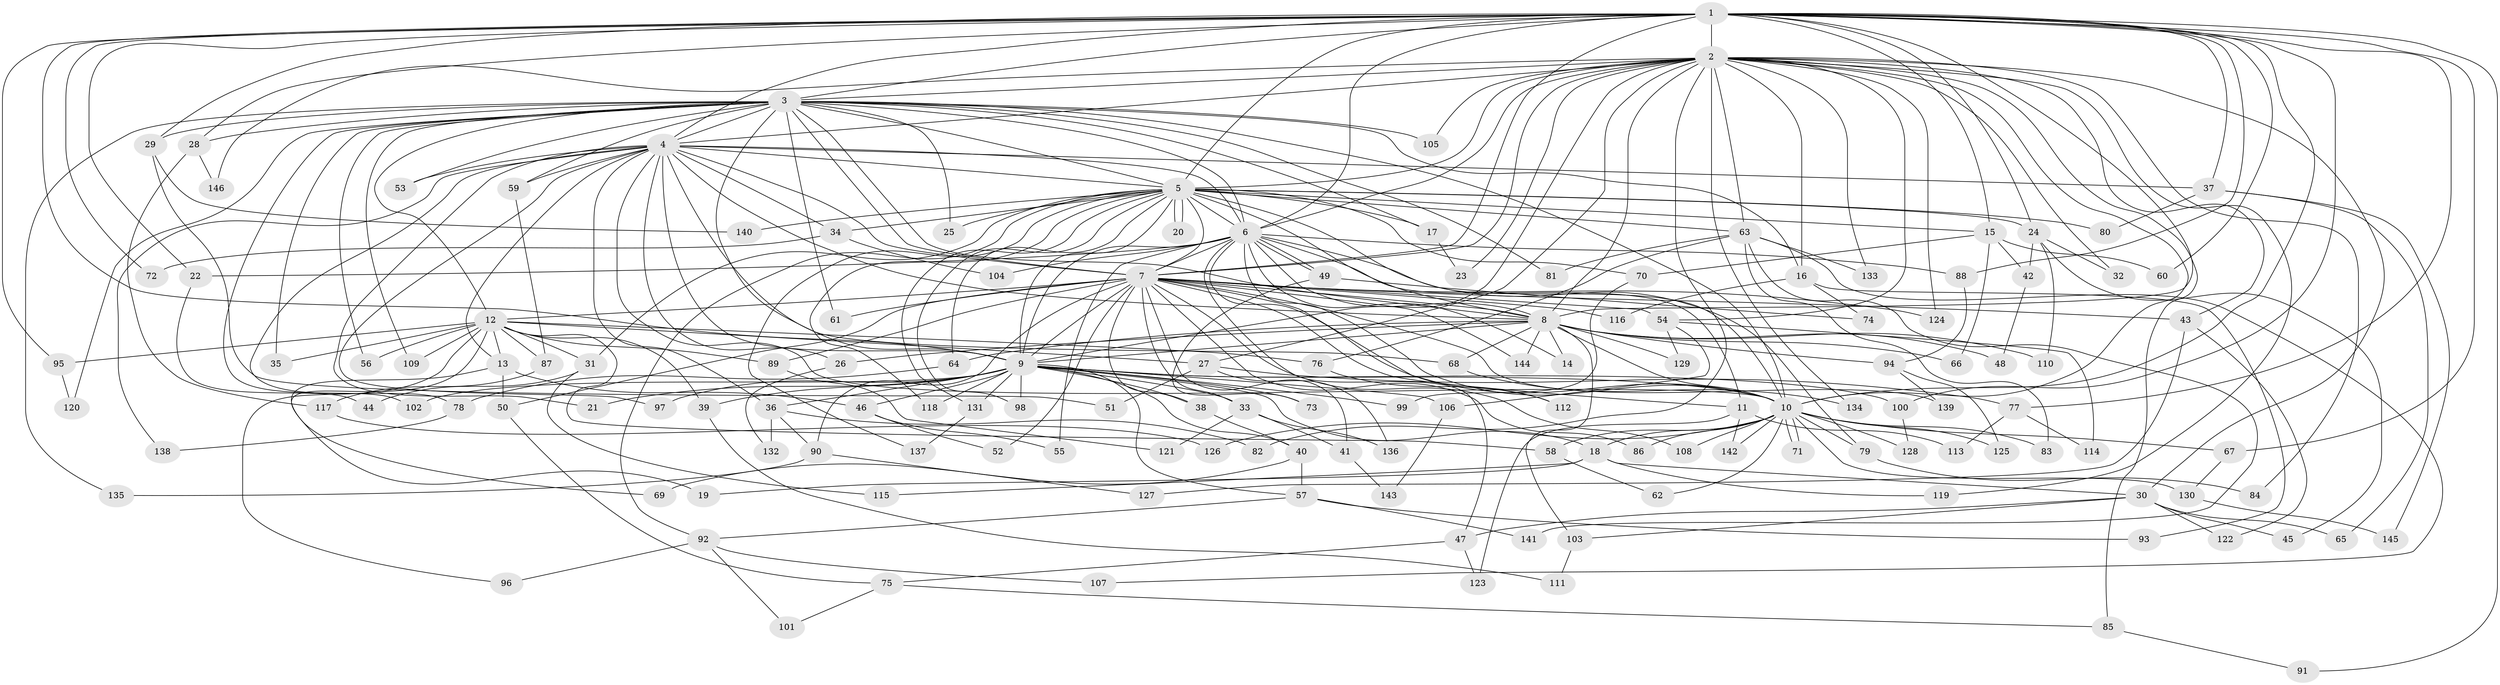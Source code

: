 // Generated by graph-tools (version 1.1) at 2025/11/02/27/25 16:11:01]
// undirected, 146 vertices, 317 edges
graph export_dot {
graph [start="1"]
  node [color=gray90,style=filled];
  1;
  2;
  3;
  4;
  5;
  6;
  7;
  8;
  9;
  10;
  11;
  12;
  13;
  14;
  15;
  16;
  17;
  18;
  19;
  20;
  21;
  22;
  23;
  24;
  25;
  26;
  27;
  28;
  29;
  30;
  31;
  32;
  33;
  34;
  35;
  36;
  37;
  38;
  39;
  40;
  41;
  42;
  43;
  44;
  45;
  46;
  47;
  48;
  49;
  50;
  51;
  52;
  53;
  54;
  55;
  56;
  57;
  58;
  59;
  60;
  61;
  62;
  63;
  64;
  65;
  66;
  67;
  68;
  69;
  70;
  71;
  72;
  73;
  74;
  75;
  76;
  77;
  78;
  79;
  80;
  81;
  82;
  83;
  84;
  85;
  86;
  87;
  88;
  89;
  90;
  91;
  92;
  93;
  94;
  95;
  96;
  97;
  98;
  99;
  100;
  101;
  102;
  103;
  104;
  105;
  106;
  107;
  108;
  109;
  110;
  111;
  112;
  113;
  114;
  115;
  116;
  117;
  118;
  119;
  120;
  121;
  122;
  123;
  124;
  125;
  126;
  127;
  128;
  129;
  130;
  131;
  132;
  133;
  134;
  135;
  136;
  137;
  138;
  139;
  140;
  141;
  142;
  143;
  144;
  145;
  146;
  1 -- 2;
  1 -- 3;
  1 -- 4;
  1 -- 5;
  1 -- 6;
  1 -- 7;
  1 -- 8;
  1 -- 9;
  1 -- 10;
  1 -- 15;
  1 -- 22;
  1 -- 24;
  1 -- 28;
  1 -- 29;
  1 -- 37;
  1 -- 60;
  1 -- 67;
  1 -- 72;
  1 -- 77;
  1 -- 88;
  1 -- 91;
  1 -- 95;
  1 -- 100;
  2 -- 3;
  2 -- 4;
  2 -- 5;
  2 -- 6;
  2 -- 7;
  2 -- 8;
  2 -- 9;
  2 -- 10;
  2 -- 16;
  2 -- 23;
  2 -- 27;
  2 -- 30;
  2 -- 32;
  2 -- 43;
  2 -- 54;
  2 -- 63;
  2 -- 82;
  2 -- 84;
  2 -- 85;
  2 -- 105;
  2 -- 119;
  2 -- 124;
  2 -- 133;
  2 -- 134;
  2 -- 146;
  3 -- 4;
  3 -- 5;
  3 -- 6;
  3 -- 7;
  3 -- 8;
  3 -- 9;
  3 -- 10;
  3 -- 12;
  3 -- 16;
  3 -- 17;
  3 -- 25;
  3 -- 28;
  3 -- 29;
  3 -- 35;
  3 -- 53;
  3 -- 56;
  3 -- 59;
  3 -- 61;
  3 -- 81;
  3 -- 102;
  3 -- 105;
  3 -- 109;
  3 -- 120;
  3 -- 135;
  4 -- 5;
  4 -- 6;
  4 -- 7;
  4 -- 8;
  4 -- 9;
  4 -- 10;
  4 -- 13;
  4 -- 21;
  4 -- 26;
  4 -- 34;
  4 -- 36;
  4 -- 37;
  4 -- 53;
  4 -- 59;
  4 -- 68;
  4 -- 78;
  4 -- 97;
  4 -- 138;
  5 -- 6;
  5 -- 7;
  5 -- 8;
  5 -- 9;
  5 -- 10;
  5 -- 15;
  5 -- 17;
  5 -- 20;
  5 -- 20;
  5 -- 24;
  5 -- 25;
  5 -- 31;
  5 -- 34;
  5 -- 63;
  5 -- 64;
  5 -- 70;
  5 -- 80;
  5 -- 92;
  5 -- 98;
  5 -- 118;
  5 -- 131;
  5 -- 137;
  5 -- 140;
  6 -- 7;
  6 -- 8;
  6 -- 9;
  6 -- 10;
  6 -- 11;
  6 -- 14;
  6 -- 22;
  6 -- 47;
  6 -- 49;
  6 -- 49;
  6 -- 55;
  6 -- 79;
  6 -- 88;
  6 -- 104;
  6 -- 112;
  7 -- 8;
  7 -- 9;
  7 -- 10;
  7 -- 11;
  7 -- 12;
  7 -- 33;
  7 -- 38;
  7 -- 41;
  7 -- 43;
  7 -- 50;
  7 -- 52;
  7 -- 54;
  7 -- 61;
  7 -- 86;
  7 -- 89;
  7 -- 90;
  7 -- 108;
  7 -- 116;
  7 -- 124;
  7 -- 139;
  7 -- 144;
  8 -- 9;
  8 -- 10;
  8 -- 14;
  8 -- 26;
  8 -- 48;
  8 -- 64;
  8 -- 66;
  8 -- 68;
  8 -- 94;
  8 -- 103;
  8 -- 110;
  8 -- 129;
  8 -- 144;
  9 -- 10;
  9 -- 18;
  9 -- 21;
  9 -- 33;
  9 -- 36;
  9 -- 38;
  9 -- 39;
  9 -- 40;
  9 -- 46;
  9 -- 57;
  9 -- 73;
  9 -- 97;
  9 -- 98;
  9 -- 99;
  9 -- 100;
  9 -- 102;
  9 -- 106;
  9 -- 118;
  9 -- 131;
  10 -- 18;
  10 -- 58;
  10 -- 62;
  10 -- 67;
  10 -- 71;
  10 -- 71;
  10 -- 79;
  10 -- 83;
  10 -- 86;
  10 -- 108;
  10 -- 125;
  10 -- 126;
  10 -- 128;
  10 -- 130;
  10 -- 142;
  11 -- 113;
  11 -- 123;
  11 -- 142;
  12 -- 13;
  12 -- 19;
  12 -- 27;
  12 -- 31;
  12 -- 35;
  12 -- 39;
  12 -- 56;
  12 -- 58;
  12 -- 76;
  12 -- 87;
  12 -- 89;
  12 -- 95;
  12 -- 96;
  12 -- 109;
  13 -- 46;
  13 -- 50;
  13 -- 69;
  15 -- 42;
  15 -- 60;
  15 -- 66;
  15 -- 70;
  16 -- 74;
  16 -- 93;
  16 -- 116;
  17 -- 23;
  18 -- 19;
  18 -- 30;
  18 -- 115;
  18 -- 119;
  22 -- 44;
  24 -- 32;
  24 -- 42;
  24 -- 45;
  24 -- 110;
  26 -- 132;
  27 -- 51;
  27 -- 77;
  27 -- 136;
  28 -- 117;
  28 -- 146;
  29 -- 51;
  29 -- 140;
  30 -- 45;
  30 -- 47;
  30 -- 65;
  30 -- 103;
  30 -- 122;
  31 -- 44;
  31 -- 115;
  33 -- 41;
  33 -- 121;
  33 -- 136;
  34 -- 72;
  34 -- 104;
  36 -- 82;
  36 -- 90;
  36 -- 132;
  37 -- 65;
  37 -- 80;
  37 -- 145;
  38 -- 40;
  39 -- 111;
  40 -- 57;
  40 -- 69;
  41 -- 143;
  42 -- 48;
  43 -- 122;
  43 -- 127;
  46 -- 52;
  46 -- 55;
  47 -- 75;
  47 -- 123;
  49 -- 73;
  49 -- 74;
  50 -- 75;
  54 -- 106;
  54 -- 114;
  54 -- 129;
  57 -- 92;
  57 -- 93;
  57 -- 141;
  58 -- 62;
  59 -- 87;
  63 -- 76;
  63 -- 81;
  63 -- 83;
  63 -- 107;
  63 -- 133;
  63 -- 141;
  64 -- 78;
  67 -- 130;
  68 -- 134;
  70 -- 99;
  75 -- 85;
  75 -- 101;
  76 -- 112;
  77 -- 113;
  77 -- 114;
  78 -- 138;
  79 -- 84;
  85 -- 91;
  87 -- 117;
  88 -- 94;
  89 -- 121;
  90 -- 127;
  90 -- 135;
  92 -- 96;
  92 -- 101;
  92 -- 107;
  94 -- 125;
  94 -- 139;
  95 -- 120;
  100 -- 128;
  103 -- 111;
  106 -- 143;
  117 -- 126;
  130 -- 145;
  131 -- 137;
}
